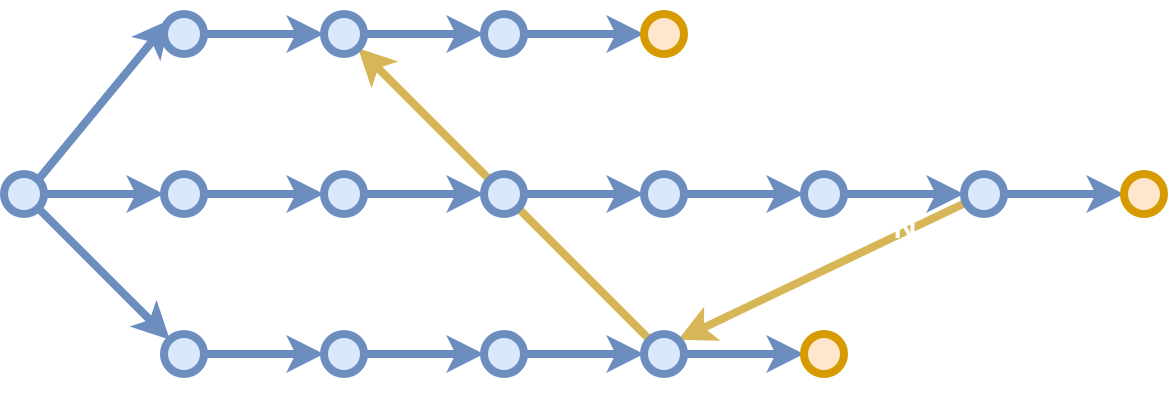 <mxfile version="10.6.7" type="device"><diagram id="OrvDd9HGYuTFQoBEH8oS" name="Page-1"><mxGraphModel dx="721" dy="685" grid="1" gridSize="10" guides="1" tooltips="1" connect="1" arrows="1" fold="1" page="1" pageScale="1" pageWidth="827" pageHeight="1169" math="0" shadow="0"><root><mxCell id="0"/><mxCell id="1" parent="0"/><mxCell id="h0rL9RnX7-H7SsRZzg0F-64" value="" style="edgeStyle=none;rounded=0;orthogonalLoop=1;jettySize=auto;html=1;labelBackgroundColor=none;strokeColor=#d6b656;strokeWidth=4;fillColor=#fff2cc;fontSize=16;fontColor=#FFFFFF;align=center;entryX=1;entryY=0;entryDx=0;entryDy=0;" edge="1" parent="1" source="h0rL9RnX7-H7SsRZzg0F-14" target="h0rL9RnX7-H7SsRZzg0F-23"><mxGeometry relative="1" as="geometry"><mxPoint x="570" y="220" as="targetPoint"/></mxGeometry></mxCell><mxCell id="h0rL9RnX7-H7SsRZzg0F-61" value="" style="edgeStyle=none;rounded=0;orthogonalLoop=1;jettySize=auto;html=1;labelBackgroundColor=none;strokeColor=#d6b656;strokeWidth=4;fillColor=#fff2cc;fontSize=16;fontColor=#FFFFFF;align=center;entryX=1;entryY=1;entryDx=0;entryDy=0;" edge="1" parent="1" source="h0rL9RnX7-H7SsRZzg0F-23" target="h0rL9RnX7-H7SsRZzg0F-29"><mxGeometry relative="1" as="geometry"/></mxCell><mxCell id="h0rL9RnX7-H7SsRZzg0F-7" value="A" style="edgeStyle=orthogonalEdgeStyle;rounded=0;orthogonalLoop=1;jettySize=auto;html=1;fillColor=#dae8fc;strokeColor=#6c8ebf;spacing=2;fontStyle=1;fontColor=#FFFFFF;fontSize=16;strokeWidth=4;labelBackgroundColor=none;align=center;spacingLeft=0;spacingBottom=0;spacingTop=32;" edge="1" parent="1" source="h0rL9RnX7-H7SsRZzg0F-1" target="h0rL9RnX7-H7SsRZzg0F-4"><mxGeometry relative="1" as="geometry"/></mxCell><mxCell id="h0rL9RnX7-H7SsRZzg0F-34" value="I" style="rounded=0;orthogonalLoop=1;jettySize=auto;html=1;strokeColor=#6c8ebf;fillColor=#dae8fc;fontSize=16;fontColor=#FFFFFF;entryX=0;entryY=0;entryDx=0;entryDy=0;strokeWidth=4;fontStyle=1;labelBackgroundColor=none;align=center;spacingLeft=0;exitX=1;exitY=0;exitDx=0;exitDy=0;spacingBottom=0;spacingTop=32;" edge="1" parent="1" source="h0rL9RnX7-H7SsRZzg0F-2" target="h0rL9RnX7-H7SsRZzg0F-39"><mxGeometry relative="1" as="geometry"/></mxCell><mxCell id="h0rL9RnX7-H7SsRZzg0F-1" value="" style="ellipse;whiteSpace=wrap;html=1;aspect=fixed;fillColor=#dae8fc;strokeColor=#6c8ebf;spacing=2;fontStyle=1;fontSize=16;strokeWidth=4;fontColor=#FFFFFF;labelBackgroundColor=none;align=left;verticalAlign=bottom;" vertex="1" parent="1"><mxGeometry x="160" y="120" width="20" height="20" as="geometry"/></mxCell><mxCell id="h0rL9RnX7-H7SsRZzg0F-6" value="M" style="edgeStyle=orthogonalEdgeStyle;rounded=0;orthogonalLoop=1;jettySize=auto;html=1;fillColor=#dae8fc;strokeColor=#6c8ebf;spacing=2;fontStyle=1;fontColor=#FFFFFF;fontSize=16;strokeWidth=4;labelBackgroundColor=none;align=center;spacingLeft=0;spacingBottom=0;spacingTop=32;" edge="1" parent="1" source="h0rL9RnX7-H7SsRZzg0F-2" target="h0rL9RnX7-H7SsRZzg0F-1"><mxGeometry relative="1" as="geometry"/></mxCell><mxCell id="h0rL9RnX7-H7SsRZzg0F-18" value="C" style="rounded=0;orthogonalLoop=1;jettySize=auto;html=1;fontSize=16;fontColor=#FFFFFF;entryX=0;entryY=0;entryDx=0;entryDy=0;fillColor=#dae8fc;strokeColor=#6c8ebf;fontStyle=1;strokeWidth=4;labelBackgroundColor=none;align=center;spacingLeft=0;spacingBottom=0;spacingTop=32;" edge="1" parent="1" source="h0rL9RnX7-H7SsRZzg0F-2" target="h0rL9RnX7-H7SsRZzg0F-16"><mxGeometry relative="1" as="geometry"/></mxCell><mxCell id="h0rL9RnX7-H7SsRZzg0F-2" value="" style="ellipse;whiteSpace=wrap;html=1;aspect=fixed;fillColor=#dae8fc;strokeColor=#6c8ebf;spacing=2;fontStyle=1;fontSize=16;strokeWidth=4;fontColor=#FFFFFF;labelBackgroundColor=none;align=left;verticalAlign=bottom;" vertex="1" parent="1"><mxGeometry x="80" y="120" width="20" height="20" as="geometry"/></mxCell><mxCell id="h0rL9RnX7-H7SsRZzg0F-8" value="C" style="edgeStyle=orthogonalEdgeStyle;rounded=0;orthogonalLoop=1;jettySize=auto;html=1;fillColor=#dae8fc;strokeColor=#6c8ebf;spacing=2;fontStyle=1;fontColor=#FFFFFF;fontSize=16;strokeWidth=4;labelBackgroundColor=none;align=center;spacingLeft=0;spacingBottom=0;spacingTop=32;" edge="1" parent="1" source="h0rL9RnX7-H7SsRZzg0F-4" target="h0rL9RnX7-H7SsRZzg0F-5"><mxGeometry relative="1" as="geometry"/></mxCell><mxCell id="h0rL9RnX7-H7SsRZzg0F-4" value="" style="ellipse;whiteSpace=wrap;html=1;aspect=fixed;fillColor=#dae8fc;strokeColor=#6c8ebf;spacing=2;fontStyle=1;fontSize=16;strokeWidth=4;fontColor=#FFFFFF;labelBackgroundColor=none;align=left;verticalAlign=bottom;" vertex="1" parent="1"><mxGeometry x="240" y="120" width="20" height="20" as="geometry"/></mxCell><mxCell id="h0rL9RnX7-H7SsRZzg0F-10" value="H" style="edgeStyle=orthogonalEdgeStyle;rounded=0;orthogonalLoop=1;jettySize=auto;html=1;fillColor=#dae8fc;strokeColor=#6c8ebf;spacing=2;fontStyle=1;fontColor=#FFFFFF;fontSize=16;strokeWidth=4;labelBackgroundColor=none;align=center;spacingLeft=0;spacingBottom=0;spacingTop=32;" edge="1" parent="1" source="h0rL9RnX7-H7SsRZzg0F-5" target="h0rL9RnX7-H7SsRZzg0F-9"><mxGeometry relative="1" as="geometry"/></mxCell><mxCell id="h0rL9RnX7-H7SsRZzg0F-5" value="" style="ellipse;whiteSpace=wrap;html=1;aspect=fixed;fillColor=#dae8fc;strokeColor=#6c8ebf;spacing=2;fontStyle=1;fontSize=16;strokeWidth=4;fontColor=#FFFFFF;labelBackgroundColor=none;align=left;verticalAlign=bottom;" vertex="1" parent="1"><mxGeometry x="320" y="120" width="20" height="20" as="geometry"/></mxCell><mxCell id="h0rL9RnX7-H7SsRZzg0F-13" value="I" style="edgeStyle=orthogonalEdgeStyle;rounded=0;orthogonalLoop=1;jettySize=auto;html=1;fillColor=#dae8fc;strokeColor=#6c8ebf;spacing=2;fontStyle=1;fontColor=#FFFFFF;fontSize=16;strokeWidth=4;labelBackgroundColor=none;align=center;spacingLeft=0;spacingBottom=0;spacingTop=32;" edge="1" parent="1" source="h0rL9RnX7-H7SsRZzg0F-9" target="h0rL9RnX7-H7SsRZzg0F-11"><mxGeometry relative="1" as="geometry"/></mxCell><mxCell id="h0rL9RnX7-H7SsRZzg0F-9" value="" style="ellipse;whiteSpace=wrap;html=1;aspect=fixed;fillColor=#dae8fc;strokeColor=#6c8ebf;spacing=2;fontStyle=1;fontSize=16;strokeWidth=4;fontColor=#FFFFFF;labelBackgroundColor=none;align=left;verticalAlign=bottom;" vertex="1" parent="1"><mxGeometry x="400" y="120" width="20" height="20" as="geometry"/></mxCell><mxCell id="h0rL9RnX7-H7SsRZzg0F-15" value="N" style="edgeStyle=orthogonalEdgeStyle;rounded=0;orthogonalLoop=1;jettySize=auto;html=1;fillColor=#dae8fc;strokeColor=#6c8ebf;spacing=2;fontStyle=1;fontColor=#FFFFFF;fontSize=16;strokeWidth=4;labelBackgroundColor=none;align=center;spacingLeft=0;spacingBottom=0;spacingTop=32;" edge="1" parent="1" source="h0rL9RnX7-H7SsRZzg0F-11" target="h0rL9RnX7-H7SsRZzg0F-14"><mxGeometry relative="1" as="geometry"/></mxCell><mxCell id="h0rL9RnX7-H7SsRZzg0F-11" value="" style="ellipse;whiteSpace=wrap;html=1;aspect=fixed;fillColor=#dae8fc;strokeColor=#6c8ebf;spacing=2;fontStyle=1;fontSize=16;strokeWidth=4;fontColor=#FFFFFF;labelBackgroundColor=none;align=left;verticalAlign=bottom;" vertex="1" parent="1"><mxGeometry x="480" y="120" width="20" height="20" as="geometry"/></mxCell><mxCell id="h0rL9RnX7-H7SsRZzg0F-42" value="E" style="edgeStyle=none;rounded=0;orthogonalLoop=1;jettySize=auto;html=1;labelBackgroundColor=none;strokeColor=#6c8ebf;strokeWidth=4;fillColor=#dae8fc;fontSize=16;fontColor=#FFFFFF;align=center;fontStyle=1;spacing=2;spacingLeft=0;spacingBottom=0;spacingTop=32;" edge="1" parent="1" source="h0rL9RnX7-H7SsRZzg0F-14" target="h0rL9RnX7-H7SsRZzg0F-41"><mxGeometry relative="1" as="geometry"/></mxCell><mxCell id="h0rL9RnX7-H7SsRZzg0F-14" value="" style="ellipse;whiteSpace=wrap;html=1;aspect=fixed;fillColor=#dae8fc;strokeColor=#6c8ebf;spacing=2;fontStyle=1;fontSize=16;strokeWidth=4;labelBackgroundColor=none;verticalAlign=bottom;fontColor=#FFFFFF;align=left;" vertex="1" parent="1"><mxGeometry x="560" y="120" width="20" height="20" as="geometry"/></mxCell><mxCell id="h0rL9RnX7-H7SsRZzg0F-21" value="H" style="edgeStyle=none;rounded=0;orthogonalLoop=1;jettySize=auto;html=1;fontSize=16;fontColor=#FFFFFF;fillColor=#dae8fc;strokeColor=#6c8ebf;fontStyle=1;strokeWidth=4;labelBackgroundColor=none;align=center;spacingLeft=0;spacingBottom=0;spacingTop=32;" edge="1" parent="1" source="h0rL9RnX7-H7SsRZzg0F-16" target="h0rL9RnX7-H7SsRZzg0F-19"><mxGeometry relative="1" as="geometry"/></mxCell><mxCell id="h0rL9RnX7-H7SsRZzg0F-16" value="" style="ellipse;whiteSpace=wrap;html=1;aspect=fixed;fillColor=#dae8fc;strokeColor=#6c8ebf;spacing=2;fontStyle=1;fontSize=16;strokeWidth=4;fontColor=#FFFFFF;labelBackgroundColor=none;align=left;verticalAlign=bottom;" vertex="1" parent="1"><mxGeometry x="160" y="200" width="20" height="20" as="geometry"/></mxCell><mxCell id="h0rL9RnX7-H7SsRZzg0F-22" value="I" style="edgeStyle=none;rounded=0;orthogonalLoop=1;jettySize=auto;html=1;fontSize=16;fontColor=#FFFFFF;fillColor=#dae8fc;strokeColor=#6c8ebf;fontStyle=1;strokeWidth=4;labelBackgroundColor=none;align=center;spacingLeft=0;spacingBottom=0;spacingTop=32;" edge="1" parent="1" source="h0rL9RnX7-H7SsRZzg0F-19" target="h0rL9RnX7-H7SsRZzg0F-20"><mxGeometry relative="1" as="geometry"/></mxCell><mxCell id="h0rL9RnX7-H7SsRZzg0F-19" value="" style="ellipse;whiteSpace=wrap;html=1;aspect=fixed;fillColor=#dae8fc;strokeColor=#6c8ebf;spacing=2;fontStyle=1;fontSize=16;strokeWidth=4;fontColor=#FFFFFF;labelBackgroundColor=none;align=left;verticalAlign=bottom;" vertex="1" parent="1"><mxGeometry x="240" y="200" width="20" height="20" as="geometry"/></mxCell><mxCell id="h0rL9RnX7-H7SsRZzg0F-27" value="N" style="edgeStyle=none;rounded=0;orthogonalLoop=1;jettySize=auto;html=1;fontSize=16;fontColor=#FFFFFF;fillColor=#dae8fc;strokeColor=#6c8ebf;fontStyle=1;strokeWidth=4;labelBackgroundColor=none;align=center;spacingLeft=0;spacingBottom=0;spacingTop=32;" edge="1" parent="1" source="h0rL9RnX7-H7SsRZzg0F-20" target="h0rL9RnX7-H7SsRZzg0F-23"><mxGeometry relative="1" as="geometry"/></mxCell><mxCell id="h0rL9RnX7-H7SsRZzg0F-20" value="" style="ellipse;whiteSpace=wrap;html=1;aspect=fixed;fillColor=#dae8fc;strokeColor=#6c8ebf;spacing=2;fontStyle=1;fontSize=16;strokeWidth=4;fontColor=#FFFFFF;labelBackgroundColor=none;align=left;verticalAlign=bottom;" vertex="1" parent="1"><mxGeometry x="320" y="200" width="20" height="20" as="geometry"/></mxCell><mxCell id="h0rL9RnX7-H7SsRZzg0F-28" value="A" style="edgeStyle=none;rounded=0;orthogonalLoop=1;jettySize=auto;html=1;fontSize=16;fontColor=#FFFFFF;fillColor=#dae8fc;strokeColor=#6c8ebf;fontStyle=1;strokeWidth=4;labelBackgroundColor=none;align=center;spacingLeft=0;spacingBottom=0;spacingTop=32;" edge="1" parent="1" source="h0rL9RnX7-H7SsRZzg0F-23" target="h0rL9RnX7-H7SsRZzg0F-24"><mxGeometry relative="1" as="geometry"/></mxCell><mxCell id="h0rL9RnX7-H7SsRZzg0F-23" value="" style="ellipse;whiteSpace=wrap;html=1;aspect=fixed;fillColor=#dae8fc;strokeColor=#6c8ebf;spacing=2;fontStyle=1;fontSize=16;strokeWidth=4;fontColor=#FFFFFF;labelBackgroundColor=none;align=left;verticalAlign=bottom;" vertex="1" parent="1"><mxGeometry x="400" y="200" width="20" height="20" as="geometry"/></mxCell><mxCell id="h0rL9RnX7-H7SsRZzg0F-24" value="" style="ellipse;whiteSpace=wrap;html=1;aspect=fixed;fillColor=#ffe6cc;strokeColor=#d79b00;spacing=2;fontStyle=1;fontSize=16;strokeWidth=4;labelBackgroundColor=none;verticalAlign=top;fontColor=#7EA6E0;" vertex="1" parent="1"><mxGeometry x="480" y="200" width="20" height="20" as="geometry"/></mxCell><mxCell id="h0rL9RnX7-H7SsRZzg0F-35" value="T" style="edgeStyle=none;rounded=0;orthogonalLoop=1;jettySize=auto;html=1;strokeColor=#6c8ebf;strokeWidth=4;fillColor=#dae8fc;fontSize=16;fontColor=#FFFFFF;fontStyle=1;labelBackgroundColor=none;align=center;spacingLeft=0;spacingBottom=0;spacingTop=32;" edge="1" parent="1" source="h0rL9RnX7-H7SsRZzg0F-29" target="h0rL9RnX7-H7SsRZzg0F-31"><mxGeometry relative="1" as="geometry"/></mxCell><mxCell id="h0rL9RnX7-H7SsRZzg0F-29" value="" style="ellipse;whiteSpace=wrap;html=1;aspect=fixed;fillColor=#dae8fc;strokeColor=#6c8ebf;spacing=2;fontStyle=1;fontSize=16;strokeWidth=4;fontColor=#FFFFFF;labelBackgroundColor=none;align=left;verticalAlign=bottom;" vertex="1" parent="1"><mxGeometry x="240" y="40" width="20" height="20" as="geometry"/></mxCell><mxCell id="h0rL9RnX7-H7SsRZzg0F-36" value="O" style="edgeStyle=none;rounded=0;orthogonalLoop=1;jettySize=auto;html=1;strokeColor=#6c8ebf;strokeWidth=4;fillColor=#dae8fc;fontSize=16;fontColor=#FFFFFF;fontStyle=1;labelBackgroundColor=none;align=center;spacingLeft=0;spacingBottom=0;spacingTop=32;" edge="1" parent="1" source="h0rL9RnX7-H7SsRZzg0F-31" target="h0rL9RnX7-H7SsRZzg0F-32"><mxGeometry relative="1" as="geometry"/></mxCell><mxCell id="h0rL9RnX7-H7SsRZzg0F-31" value="" style="ellipse;whiteSpace=wrap;html=1;aspect=fixed;fillColor=#dae8fc;strokeColor=#6c8ebf;spacing=2;fontStyle=1;fontSize=16;strokeWidth=4;fontColor=#FFFFFF;labelBackgroundColor=none;align=left;verticalAlign=bottom;" vertex="1" parent="1"><mxGeometry x="320" y="40" width="20" height="20" as="geometry"/></mxCell><mxCell id="h0rL9RnX7-H7SsRZzg0F-32" value="" style="ellipse;whiteSpace=wrap;html=1;aspect=fixed;fillColor=#ffe6cc;strokeColor=#d79b00;spacing=2;fontStyle=1;fontSize=16;strokeWidth=4;labelBackgroundColor=none;verticalAlign=top;fontColor=#7EA6E0;" vertex="1" parent="1"><mxGeometry x="400" y="40" width="20" height="20" as="geometry"/></mxCell><mxCell id="h0rL9RnX7-H7SsRZzg0F-40" value="N" style="edgeStyle=none;rounded=0;orthogonalLoop=1;jettySize=auto;html=1;labelBackgroundColor=none;strokeColor=#6c8ebf;strokeWidth=4;fillColor=#dae8fc;fontSize=16;fontColor=#FFFFFF;align=center;spacingLeft=0;spacingBottom=0;spacingTop=32;" edge="1" parent="1" source="h0rL9RnX7-H7SsRZzg0F-39" target="h0rL9RnX7-H7SsRZzg0F-29"><mxGeometry relative="1" as="geometry"/></mxCell><mxCell id="h0rL9RnX7-H7SsRZzg0F-39" value="" style="ellipse;whiteSpace=wrap;html=1;aspect=fixed;fillColor=#dae8fc;strokeColor=#6c8ebf;spacing=2;fontStyle=1;fontSize=16;strokeWidth=4;fontColor=#FFFFFF;labelBackgroundColor=none;align=left;verticalAlign=bottom;" vertex="1" parent="1"><mxGeometry x="160" y="40" width="20" height="20" as="geometry"/></mxCell><mxCell id="h0rL9RnX7-H7SsRZzg0F-41" value="" style="ellipse;whiteSpace=wrap;html=1;aspect=fixed;fillColor=#ffe6cc;strokeColor=#d79b00;spacing=2;fontStyle=1;fontSize=16;strokeWidth=4;labelBackgroundColor=none;verticalAlign=top;fontColor=#7EA6E0;" vertex="1" parent="1"><mxGeometry x="640" y="120" width="20" height="20" as="geometry"/></mxCell></root></mxGraphModel></diagram></mxfile>